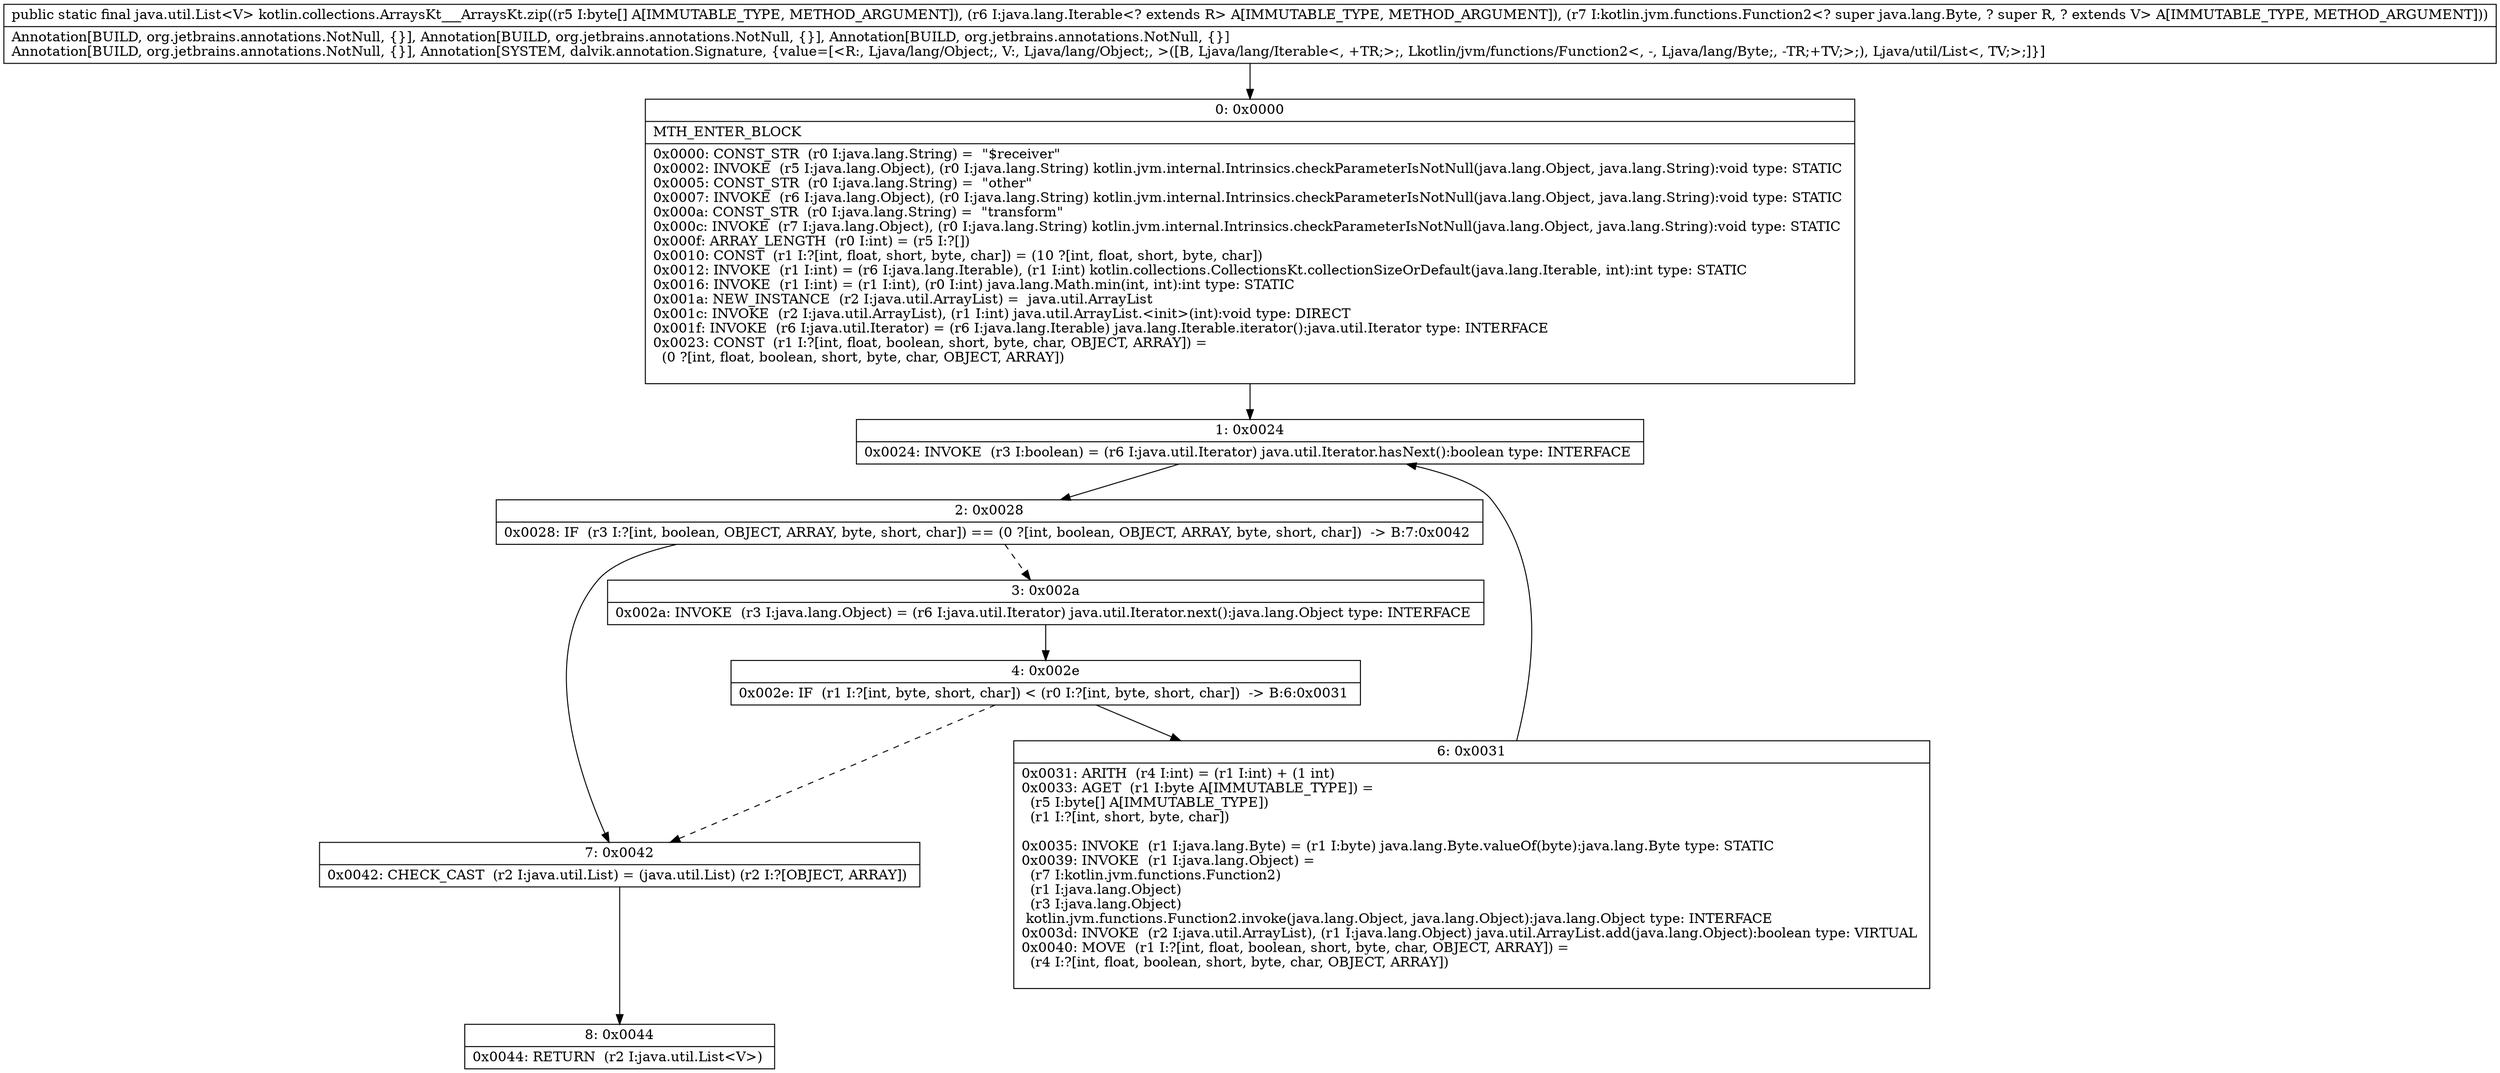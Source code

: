 digraph "CFG forkotlin.collections.ArraysKt___ArraysKt.zip([BLjava\/lang\/Iterable;Lkotlin\/jvm\/functions\/Function2;)Ljava\/util\/List;" {
Node_0 [shape=record,label="{0\:\ 0x0000|MTH_ENTER_BLOCK\l|0x0000: CONST_STR  (r0 I:java.lang.String) =  \"$receiver\" \l0x0002: INVOKE  (r5 I:java.lang.Object), (r0 I:java.lang.String) kotlin.jvm.internal.Intrinsics.checkParameterIsNotNull(java.lang.Object, java.lang.String):void type: STATIC \l0x0005: CONST_STR  (r0 I:java.lang.String) =  \"other\" \l0x0007: INVOKE  (r6 I:java.lang.Object), (r0 I:java.lang.String) kotlin.jvm.internal.Intrinsics.checkParameterIsNotNull(java.lang.Object, java.lang.String):void type: STATIC \l0x000a: CONST_STR  (r0 I:java.lang.String) =  \"transform\" \l0x000c: INVOKE  (r7 I:java.lang.Object), (r0 I:java.lang.String) kotlin.jvm.internal.Intrinsics.checkParameterIsNotNull(java.lang.Object, java.lang.String):void type: STATIC \l0x000f: ARRAY_LENGTH  (r0 I:int) = (r5 I:?[]) \l0x0010: CONST  (r1 I:?[int, float, short, byte, char]) = (10 ?[int, float, short, byte, char]) \l0x0012: INVOKE  (r1 I:int) = (r6 I:java.lang.Iterable), (r1 I:int) kotlin.collections.CollectionsKt.collectionSizeOrDefault(java.lang.Iterable, int):int type: STATIC \l0x0016: INVOKE  (r1 I:int) = (r1 I:int), (r0 I:int) java.lang.Math.min(int, int):int type: STATIC \l0x001a: NEW_INSTANCE  (r2 I:java.util.ArrayList) =  java.util.ArrayList \l0x001c: INVOKE  (r2 I:java.util.ArrayList), (r1 I:int) java.util.ArrayList.\<init\>(int):void type: DIRECT \l0x001f: INVOKE  (r6 I:java.util.Iterator) = (r6 I:java.lang.Iterable) java.lang.Iterable.iterator():java.util.Iterator type: INTERFACE \l0x0023: CONST  (r1 I:?[int, float, boolean, short, byte, char, OBJECT, ARRAY]) = \l  (0 ?[int, float, boolean, short, byte, char, OBJECT, ARRAY])\l \l}"];
Node_1 [shape=record,label="{1\:\ 0x0024|0x0024: INVOKE  (r3 I:boolean) = (r6 I:java.util.Iterator) java.util.Iterator.hasNext():boolean type: INTERFACE \l}"];
Node_2 [shape=record,label="{2\:\ 0x0028|0x0028: IF  (r3 I:?[int, boolean, OBJECT, ARRAY, byte, short, char]) == (0 ?[int, boolean, OBJECT, ARRAY, byte, short, char])  \-\> B:7:0x0042 \l}"];
Node_3 [shape=record,label="{3\:\ 0x002a|0x002a: INVOKE  (r3 I:java.lang.Object) = (r6 I:java.util.Iterator) java.util.Iterator.next():java.lang.Object type: INTERFACE \l}"];
Node_4 [shape=record,label="{4\:\ 0x002e|0x002e: IF  (r1 I:?[int, byte, short, char]) \< (r0 I:?[int, byte, short, char])  \-\> B:6:0x0031 \l}"];
Node_6 [shape=record,label="{6\:\ 0x0031|0x0031: ARITH  (r4 I:int) = (r1 I:int) + (1 int) \l0x0033: AGET  (r1 I:byte A[IMMUTABLE_TYPE]) = \l  (r5 I:byte[] A[IMMUTABLE_TYPE])\l  (r1 I:?[int, short, byte, char])\l \l0x0035: INVOKE  (r1 I:java.lang.Byte) = (r1 I:byte) java.lang.Byte.valueOf(byte):java.lang.Byte type: STATIC \l0x0039: INVOKE  (r1 I:java.lang.Object) = \l  (r7 I:kotlin.jvm.functions.Function2)\l  (r1 I:java.lang.Object)\l  (r3 I:java.lang.Object)\l kotlin.jvm.functions.Function2.invoke(java.lang.Object, java.lang.Object):java.lang.Object type: INTERFACE \l0x003d: INVOKE  (r2 I:java.util.ArrayList), (r1 I:java.lang.Object) java.util.ArrayList.add(java.lang.Object):boolean type: VIRTUAL \l0x0040: MOVE  (r1 I:?[int, float, boolean, short, byte, char, OBJECT, ARRAY]) = \l  (r4 I:?[int, float, boolean, short, byte, char, OBJECT, ARRAY])\l \l}"];
Node_7 [shape=record,label="{7\:\ 0x0042|0x0042: CHECK_CAST  (r2 I:java.util.List) = (java.util.List) (r2 I:?[OBJECT, ARRAY]) \l}"];
Node_8 [shape=record,label="{8\:\ 0x0044|0x0044: RETURN  (r2 I:java.util.List\<V\>) \l}"];
MethodNode[shape=record,label="{public static final java.util.List\<V\> kotlin.collections.ArraysKt___ArraysKt.zip((r5 I:byte[] A[IMMUTABLE_TYPE, METHOD_ARGUMENT]), (r6 I:java.lang.Iterable\<? extends R\> A[IMMUTABLE_TYPE, METHOD_ARGUMENT]), (r7 I:kotlin.jvm.functions.Function2\<? super java.lang.Byte, ? super R, ? extends V\> A[IMMUTABLE_TYPE, METHOD_ARGUMENT]))  | Annotation[BUILD, org.jetbrains.annotations.NotNull, \{\}], Annotation[BUILD, org.jetbrains.annotations.NotNull, \{\}], Annotation[BUILD, org.jetbrains.annotations.NotNull, \{\}]\lAnnotation[BUILD, org.jetbrains.annotations.NotNull, \{\}], Annotation[SYSTEM, dalvik.annotation.Signature, \{value=[\<R:, Ljava\/lang\/Object;, V:, Ljava\/lang\/Object;, \>([B, Ljava\/lang\/Iterable\<, +TR;\>;, Lkotlin\/jvm\/functions\/Function2\<, \-, Ljava\/lang\/Byte;, \-TR;+TV;\>;), Ljava\/util\/List\<, TV;\>;]\}]\l}"];
MethodNode -> Node_0;
Node_0 -> Node_1;
Node_1 -> Node_2;
Node_2 -> Node_3[style=dashed];
Node_2 -> Node_7;
Node_3 -> Node_4;
Node_4 -> Node_6;
Node_4 -> Node_7[style=dashed];
Node_6 -> Node_1;
Node_7 -> Node_8;
}

